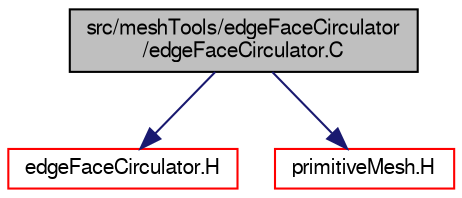 digraph "src/meshTools/edgeFaceCirculator/edgeFaceCirculator.C"
{
  bgcolor="transparent";
  edge [fontname="FreeSans",fontsize="10",labelfontname="FreeSans",labelfontsize="10"];
  node [fontname="FreeSans",fontsize="10",shape=record];
  Node0 [label="src/meshTools/edgeFaceCirculator\l/edgeFaceCirculator.C",height=0.2,width=0.4,color="black", fillcolor="grey75", style="filled", fontcolor="black"];
  Node0 -> Node1 [color="midnightblue",fontsize="10",style="solid",fontname="FreeSans"];
  Node1 [label="edgeFaceCirculator.H",height=0.2,width=0.4,color="red",URL="$a07541.html"];
  Node0 -> Node146 [color="midnightblue",fontsize="10",style="solid",fontname="FreeSans"];
  Node146 [label="primitiveMesh.H",height=0.2,width=0.4,color="red",URL="$a11882.html"];
}
